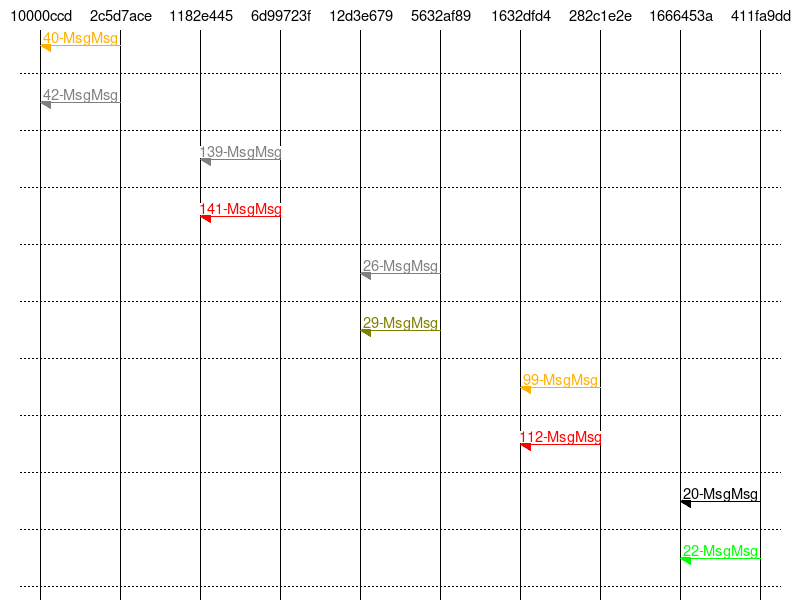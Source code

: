 msc { 
10000ccd,2c5d7ace,1182e445,6d99723f,12d3e679,5632af89,1632dfd4,282c1e2e,1666453a,411fa9dd;

2c5d7ace=>10000ccd [label="40-MsgMsg", textcolor="orange", linecolor="orange"];
---;
2c5d7ace=>10000ccd [label="42-MsgMsg", textcolor="gray", linecolor="gray"];
---;
6d99723f=>1182e445 [label="139-MsgMsg", textcolor="gray", linecolor="gray"];
---;
6d99723f=>1182e445 [label="141-MsgMsg", textcolor="red", linecolor="red"];
---;
5632af89=>12d3e679 [label="26-MsgMsg", textcolor="gray", linecolor="gray"];
---;
5632af89=>12d3e679 [label="29-MsgMsg", textcolor="olive", linecolor="olive"];
---;
282c1e2e=>1632dfd4 [label="99-MsgMsg", textcolor="orange", linecolor="orange"];
---;
282c1e2e=>1632dfd4 [label="112-MsgMsg", textcolor="red", linecolor="red"];
---;
411fa9dd=>1666453a [label="20-MsgMsg", textcolor="black", linecolor="black"];
---;
411fa9dd=>1666453a [label="22-MsgMsg", textcolor="green", linecolor="green"];
---;
}
